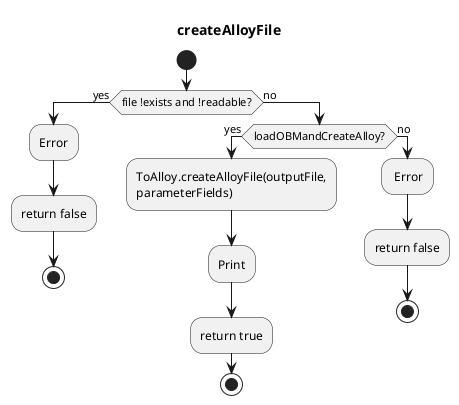 @startuml
start
title createAlloyFile
if (file !exists and !readable?) then (yes)
 :Error;
 :return false;
 stop
else (no)
 if (loadOBMandCreateAlloy?) then (yes)
  :ToAlloy.createAlloyFile(outputFile,\nparameterFields);
  :Print;
  :return true;
  stop
 else(no)
  : Error;
  :return false;
  stop
 endif
endif
@enduml